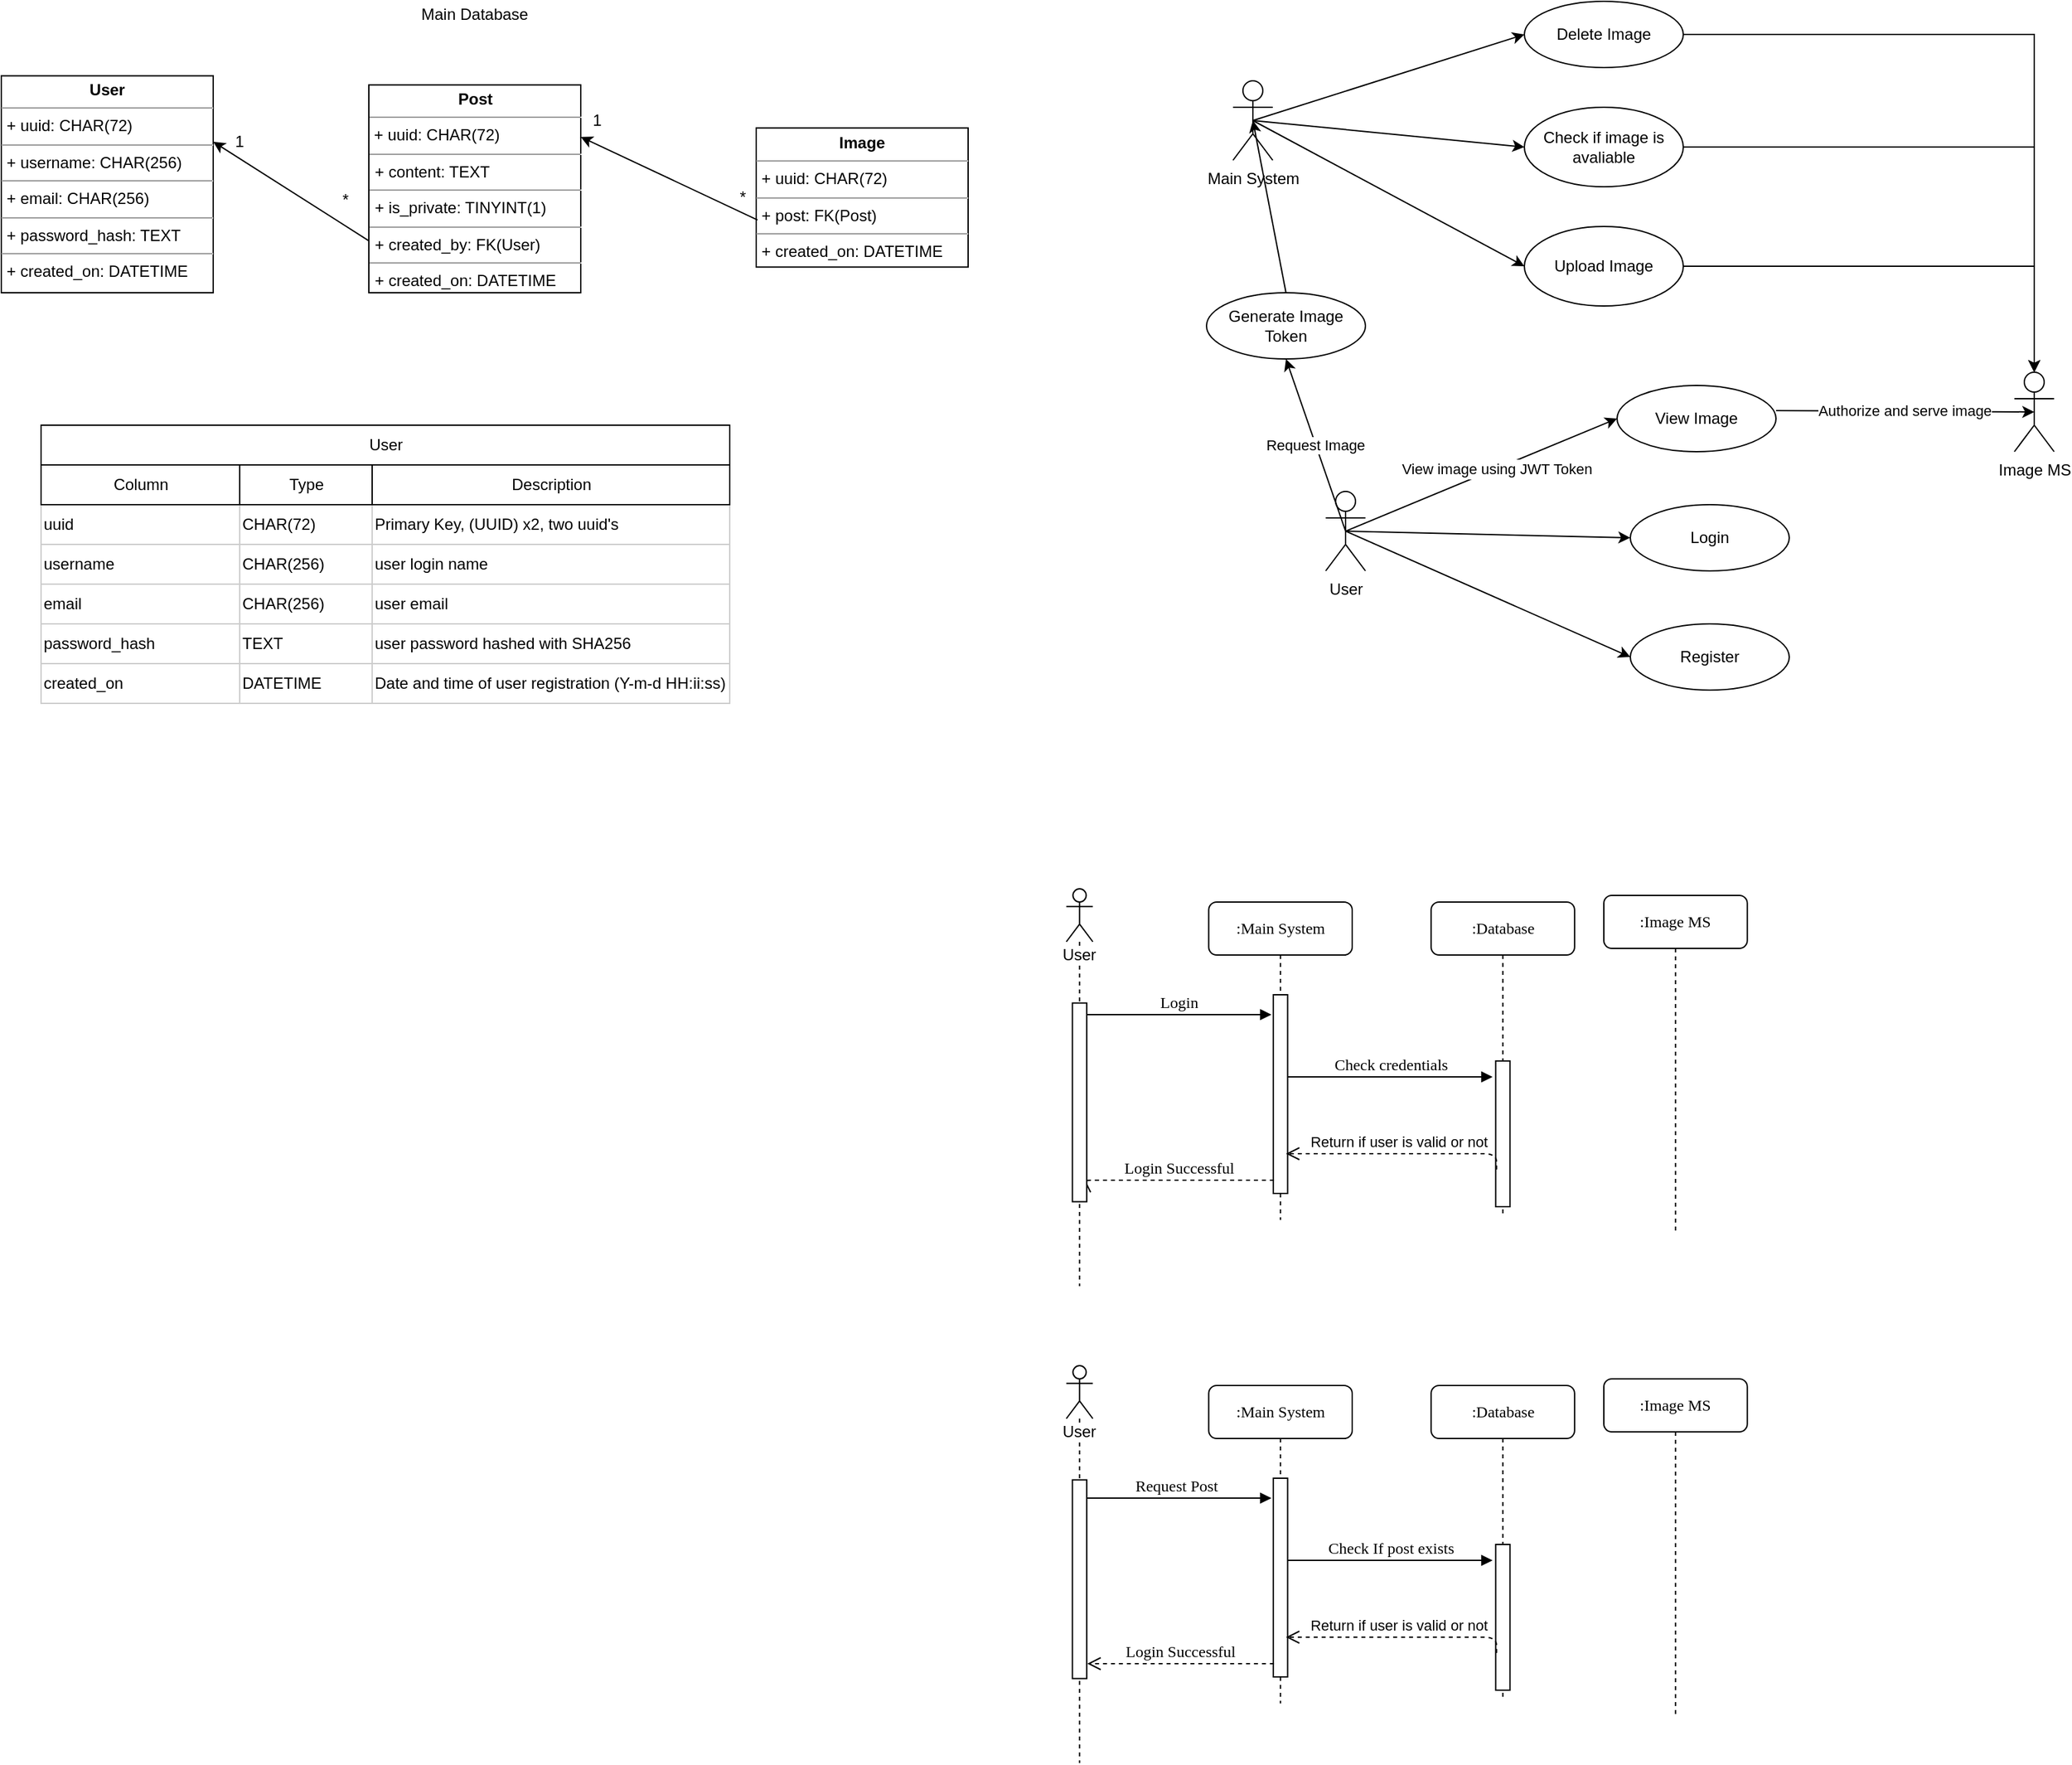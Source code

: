<mxfile version="12.4.7" type="github">
  <diagram id="EZfPujzxDGoqH2DmD0Lw" name="Page-1">
    <mxGraphModel dx="2272" dy="794" grid="1" gridSize="10" guides="1" tooltips="1" connect="1" arrows="1" fold="1" page="1" pageScale="1" pageWidth="850" pageHeight="1100" math="0" shadow="0">
      <root>
        <mxCell id="0"/>
        <mxCell id="1" parent="0"/>
        <mxCell id="Q4DiH3jnf2gUBGXXYlD1-52" style="edgeStyle=orthogonalEdgeStyle;rounded=0;orthogonalLoop=1;jettySize=auto;html=1;exitX=1;exitY=0.5;exitDx=0;exitDy=0;entryX=0.5;entryY=0;entryDx=0;entryDy=0;entryPerimeter=0;" parent="1" source="WzK8IxFGAlG5T49nYvyz-2" target="ggfOf4PPvvJDClUDvOLn-1" edge="1">
          <mxGeometry relative="1" as="geometry"/>
        </mxCell>
        <mxCell id="WzK8IxFGAlG5T49nYvyz-2" value="Upload Image" style="ellipse;whiteSpace=wrap;html=1;" parent="1" vertex="1">
          <mxGeometry x="400" y="240" width="120" height="60" as="geometry"/>
        </mxCell>
        <mxCell id="WzK8IxFGAlG5T49nYvyz-3" value="Main System&lt;br&gt;" style="shape=umlActor;verticalLabelPosition=bottom;labelBackgroundColor=#ffffff;verticalAlign=top;html=1;outlineConnect=0;" parent="1" vertex="1">
          <mxGeometry x="180" y="130" width="30" height="60" as="geometry"/>
        </mxCell>
        <mxCell id="WzK8IxFGAlG5T49nYvyz-6" value="View Image" style="ellipse;whiteSpace=wrap;html=1;" parent="1" vertex="1">
          <mxGeometry x="470" y="360" width="120" height="50" as="geometry"/>
        </mxCell>
        <mxCell id="WzK8IxFGAlG5T49nYvyz-10" value="User&lt;br&gt;" style="shape=umlActor;verticalLabelPosition=bottom;labelBackgroundColor=#ffffff;verticalAlign=top;html=1;outlineConnect=0;" parent="1" vertex="1">
          <mxGeometry x="250" y="440" width="30" height="60" as="geometry"/>
        </mxCell>
        <mxCell id="WzK8IxFGAlG5T49nYvyz-24" value="" style="endArrow=classic;html=1;entryX=0;entryY=0.5;entryDx=0;entryDy=0;exitX=0.5;exitY=0.5;exitDx=0;exitDy=0;exitPerimeter=0;" parent="1" source="WzK8IxFGAlG5T49nYvyz-3" target="WzK8IxFGAlG5T49nYvyz-26" edge="1">
          <mxGeometry width="50" height="50" relative="1" as="geometry">
            <mxPoint x="130" y="180" as="sourcePoint"/>
            <mxPoint x="380" y="260" as="targetPoint"/>
          </mxGeometry>
        </mxCell>
        <mxCell id="Q4DiH3jnf2gUBGXXYlD1-54" style="edgeStyle=orthogonalEdgeStyle;rounded=0;orthogonalLoop=1;jettySize=auto;html=1;exitX=1;exitY=0.5;exitDx=0;exitDy=0;entryX=0.5;entryY=0;entryDx=0;entryDy=0;entryPerimeter=0;" parent="1" source="WzK8IxFGAlG5T49nYvyz-25" target="ggfOf4PPvvJDClUDvOLn-1" edge="1">
          <mxGeometry relative="1" as="geometry"/>
        </mxCell>
        <mxCell id="WzK8IxFGAlG5T49nYvyz-25" value="Delete Image" style="ellipse;whiteSpace=wrap;html=1;" parent="1" vertex="1">
          <mxGeometry x="400" y="70" width="120" height="50" as="geometry"/>
        </mxCell>
        <mxCell id="WzK8IxFGAlG5T49nYvyz-29" value="" style="endArrow=classic;html=1;entryX=0;entryY=0.5;entryDx=0;entryDy=0;exitX=0.5;exitY=0.5;exitDx=0;exitDy=0;exitPerimeter=0;" parent="1" source="WzK8IxFGAlG5T49nYvyz-3" target="WzK8IxFGAlG5T49nYvyz-25" edge="1">
          <mxGeometry width="50" height="50" relative="1" as="geometry">
            <mxPoint x="130" y="180" as="sourcePoint"/>
            <mxPoint x="420" y="90" as="targetPoint"/>
          </mxGeometry>
        </mxCell>
        <mxCell id="ggfOf4PPvvJDClUDvOLn-1" value="Image MS" style="shape=umlActor;verticalLabelPosition=bottom;labelBackgroundColor=#ffffff;verticalAlign=top;html=1;outlineConnect=0;" parent="1" vertex="1">
          <mxGeometry x="770" y="350" width="30" height="60" as="geometry"/>
        </mxCell>
        <mxCell id="ggfOf4PPvvJDClUDvOLn-13" value="Authorize and serve image" style="endArrow=classic;html=1;exitX=1;exitY=0.38;exitDx=0;exitDy=0;exitPerimeter=0;entryX=0.5;entryY=0.5;entryDx=0;entryDy=0;entryPerimeter=0;" parent="1" source="WzK8IxFGAlG5T49nYvyz-6" target="ggfOf4PPvvJDClUDvOLn-1" edge="1">
          <mxGeometry width="50" height="50" relative="1" as="geometry">
            <mxPoint x="630" y="350" as="sourcePoint"/>
            <mxPoint x="670" y="340" as="targetPoint"/>
          </mxGeometry>
        </mxCell>
        <object label="&lt;p style=&quot;margin: 0px ; margin-top: 4px ; text-align: center&quot;&gt;&lt;b&gt;Post&lt;/b&gt;&lt;/p&gt;&lt;hr size=&quot;1&quot;&gt;&amp;nbsp;+&amp;nbsp;&lt;span&gt;uuid: CHAR(72)&lt;/span&gt;&lt;br&gt;&lt;hr size=&quot;1&quot;&gt;&lt;p style=&quot;margin: 0px ; margin-left: 4px&quot;&gt;+ content: TEXT&lt;br&gt;&lt;/p&gt;&lt;hr size=&quot;1&quot;&gt;&lt;p style=&quot;margin: 0px 0px 0px 4px&quot;&gt;+ is_private: TINYINT(1)&lt;/p&gt;&lt;hr size=&quot;1&quot;&gt;&lt;p style=&quot;margin: 0px 0px 0px 4px&quot;&gt;&lt;span&gt;+ created_by: FK(User)&lt;/span&gt;&lt;br&gt;&lt;/p&gt;&lt;hr size=&quot;1&quot;&gt;&lt;p style=&quot;margin: 0px 0px 0px 4px&quot;&gt;+ created_on: DATETIME&lt;/p&gt;" placeholders="1" id="Q4DiH3jnf2gUBGXXYlD1-11">
          <mxCell style="verticalAlign=top;align=left;overflow=fill;fontSize=12;fontFamily=Helvetica;html=1;" parent="1" vertex="1">
            <mxGeometry x="-472.5" y="133.13" width="160" height="156.87" as="geometry"/>
          </mxCell>
        </object>
        <object label="&lt;p style=&quot;margin: 0px ; margin-top: 4px ; text-align: center&quot;&gt;&lt;b&gt;Image&lt;/b&gt;&lt;/p&gt;&lt;hr size=&quot;1&quot;&gt;&lt;p style=&quot;margin: 0px ; margin-left: 4px&quot;&gt;+ uuid: CHAR(72)&lt;/p&gt;&lt;hr size=&quot;1&quot;&gt;&lt;p style=&quot;margin: 0px 0px 0px 4px&quot;&gt;&lt;span&gt;+ post: FK(Post)&lt;/span&gt;&lt;br&gt;&lt;/p&gt;&lt;hr size=&quot;1&quot;&gt;&lt;p style=&quot;margin: 0px 0px 0px 4px&quot;&gt;+ created_on: DATETIME&lt;/p&gt;" placeholders="1" id="Q4DiH3jnf2gUBGXXYlD1-14">
          <mxCell style="verticalAlign=top;align=left;overflow=fill;fontSize=12;fontFamily=Helvetica;html=1;" parent="1" vertex="1">
            <mxGeometry x="-180" y="165.63" width="160" height="105" as="geometry"/>
          </mxCell>
        </object>
        <object label="&lt;p style=&quot;margin: 0px ; margin-top: 4px ; text-align: center&quot;&gt;&lt;b&gt;User&lt;/b&gt;&lt;/p&gt;&lt;hr size=&quot;1&quot;&gt;&lt;p style=&quot;margin: 0px ; margin-left: 4px&quot;&gt;+ uuid: CHAR(72)&amp;nbsp;&lt;br&gt;&lt;/p&gt;&lt;hr size=&quot;1&quot;&gt;&lt;p style=&quot;margin: 0px ; margin-left: 4px&quot;&gt;+ username: CHAR(256)&lt;br&gt;&lt;/p&gt;&lt;hr size=&quot;1&quot;&gt;&lt;p style=&quot;margin: 0px 0px 0px 4px&quot;&gt;&lt;span&gt;+ email: CHAR(256)&lt;/span&gt;&lt;/p&gt;&lt;hr size=&quot;1&quot;&gt;&lt;p style=&quot;margin: 0px 0px 0px 4px&quot;&gt;+ password_hash: TEXT&lt;/p&gt;&lt;hr size=&quot;1&quot;&gt;&lt;p style=&quot;margin: 0px 0px 0px 4px&quot;&gt;+ created_on: DATETIME&lt;/p&gt;&lt;p style=&quot;margin: 0px 0px 0px 4px&quot;&gt;&lt;br&gt;&lt;/p&gt;" placeholders="1" id="Q4DiH3jnf2gUBGXXYlD1-15">
          <mxCell style="verticalAlign=top;align=left;overflow=fill;fontSize=12;fontFamily=Helvetica;html=1;" parent="1" vertex="1">
            <mxGeometry x="-750" y="126.25" width="160" height="163.75" as="geometry"/>
          </mxCell>
        </object>
        <mxCell id="Q4DiH3jnf2gUBGXXYlD1-16" value="" style="endArrow=classic;html=1;entryX=1;entryY=0.25;entryDx=0;entryDy=0;exitX=0.006;exitY=0.661;exitDx=0;exitDy=0;exitPerimeter=0;" parent="1" source="Q4DiH3jnf2gUBGXXYlD1-14" target="Q4DiH3jnf2gUBGXXYlD1-11" edge="1">
          <mxGeometry width="50" height="50" relative="1" as="geometry">
            <mxPoint x="-209" y="220" as="sourcePoint"/>
            <mxPoint x="-300" y="150" as="targetPoint"/>
          </mxGeometry>
        </mxCell>
        <mxCell id="Q4DiH3jnf2gUBGXXYlD1-19" value="" style="endArrow=classic;html=1;entryX=1;entryY=0.304;entryDx=0;entryDy=0;entryPerimeter=0;exitX=0;exitY=0.75;exitDx=0;exitDy=0;" parent="1" source="Q4DiH3jnf2gUBGXXYlD1-11" target="Q4DiH3jnf2gUBGXXYlD1-15" edge="1">
          <mxGeometry width="50" height="50" relative="1" as="geometry">
            <mxPoint x="-550" y="250" as="sourcePoint"/>
            <mxPoint x="-500" y="200" as="targetPoint"/>
          </mxGeometry>
        </mxCell>
        <mxCell id="Q4DiH3jnf2gUBGXXYlD1-20" value="Main Database" style="text;html=1;strokeColor=none;fillColor=none;align=center;verticalAlign=middle;whiteSpace=wrap;rounded=0;" parent="1" vertex="1">
          <mxGeometry x="-450" y="70" width="115" height="20" as="geometry"/>
        </mxCell>
        <mxCell id="Q4DiH3jnf2gUBGXXYlD1-21" value="1" style="text;html=1;strokeColor=none;fillColor=none;align=center;verticalAlign=middle;whiteSpace=wrap;rounded=0;" parent="1" vertex="1">
          <mxGeometry x="-320" y="150" width="40" height="20" as="geometry"/>
        </mxCell>
        <mxCell id="Q4DiH3jnf2gUBGXXYlD1-22" value="*" style="text;html=1;strokeColor=none;fillColor=none;align=center;verticalAlign=middle;whiteSpace=wrap;rounded=0;" parent="1" vertex="1">
          <mxGeometry x="-210" y="208.13" width="40" height="20" as="geometry"/>
        </mxCell>
        <mxCell id="Q4DiH3jnf2gUBGXXYlD1-23" value="1" style="text;html=1;strokeColor=none;fillColor=none;align=center;verticalAlign=middle;whiteSpace=wrap;rounded=0;" parent="1" vertex="1">
          <mxGeometry x="-590" y="166" width="40" height="20" as="geometry"/>
        </mxCell>
        <mxCell id="Q4DiH3jnf2gUBGXXYlD1-24" value="*" style="text;html=1;strokeColor=none;fillColor=none;align=center;verticalAlign=middle;whiteSpace=wrap;rounded=0;" parent="1" vertex="1">
          <mxGeometry x="-510" y="210" width="40" height="20" as="geometry"/>
        </mxCell>
        <mxCell id="Q4DiH3jnf2gUBGXXYlD1-53" style="edgeStyle=orthogonalEdgeStyle;rounded=0;orthogonalLoop=1;jettySize=auto;html=1;exitX=1;exitY=0.5;exitDx=0;exitDy=0;entryX=0.5;entryY=0;entryDx=0;entryDy=0;entryPerimeter=0;" parent="1" source="WzK8IxFGAlG5T49nYvyz-26" target="ggfOf4PPvvJDClUDvOLn-1" edge="1">
          <mxGeometry relative="1" as="geometry">
            <mxPoint x="780" y="270" as="targetPoint"/>
          </mxGeometry>
        </mxCell>
        <mxCell id="WzK8IxFGAlG5T49nYvyz-26" value="Check if image is avaliable" style="ellipse;whiteSpace=wrap;html=1;" parent="1" vertex="1">
          <mxGeometry x="400" y="150" width="120" height="60" as="geometry"/>
        </mxCell>
        <mxCell id="Q4DiH3jnf2gUBGXXYlD1-34" value="" style="endArrow=classic;html=1;exitX=0.5;exitY=0.5;exitDx=0;exitDy=0;exitPerimeter=0;entryX=0;entryY=0.5;entryDx=0;entryDy=0;" parent="1" source="WzK8IxFGAlG5T49nYvyz-3" target="WzK8IxFGAlG5T49nYvyz-2" edge="1">
          <mxGeometry width="50" height="50" relative="1" as="geometry">
            <mxPoint x="300" y="310" as="sourcePoint"/>
            <mxPoint x="350" y="260" as="targetPoint"/>
          </mxGeometry>
        </mxCell>
        <mxCell id="Q4DiH3jnf2gUBGXXYlD1-36" value="Generate Image Token" style="ellipse;whiteSpace=wrap;html=1;" parent="1" vertex="1">
          <mxGeometry x="160" y="290" width="120" height="50" as="geometry"/>
        </mxCell>
        <mxCell id="Q4DiH3jnf2gUBGXXYlD1-41" value="" style="endArrow=classic;html=1;entryX=0.5;entryY=0.5;entryDx=0;entryDy=0;entryPerimeter=0;exitX=0.5;exitY=0;exitDx=0;exitDy=0;" parent="1" source="Q4DiH3jnf2gUBGXXYlD1-36" target="WzK8IxFGAlG5T49nYvyz-3" edge="1">
          <mxGeometry width="50" height="50" relative="1" as="geometry">
            <mxPoint x="240" y="410" as="sourcePoint"/>
            <mxPoint x="290" y="360" as="targetPoint"/>
          </mxGeometry>
        </mxCell>
        <mxCell id="Q4DiH3jnf2gUBGXXYlD1-45" value="Login" style="ellipse;whiteSpace=wrap;html=1;" parent="1" vertex="1">
          <mxGeometry x="480" y="450" width="120" height="50" as="geometry"/>
        </mxCell>
        <mxCell id="Q4DiH3jnf2gUBGXXYlD1-47" value="" style="endArrow=classic;html=1;exitX=0.5;exitY=0.5;exitDx=0;exitDy=0;exitPerimeter=0;entryX=0;entryY=0.5;entryDx=0;entryDy=0;" parent="1" source="WzK8IxFGAlG5T49nYvyz-10" target="Q4DiH3jnf2gUBGXXYlD1-45" edge="1">
          <mxGeometry width="50" height="50" relative="1" as="geometry">
            <mxPoint x="300" y="580" as="sourcePoint"/>
            <mxPoint x="350" y="530" as="targetPoint"/>
          </mxGeometry>
        </mxCell>
        <mxCell id="Q4DiH3jnf2gUBGXXYlD1-50" value="Request Image" style="endArrow=classic;html=1;entryX=0.5;entryY=1;entryDx=0;entryDy=0;exitX=0.5;exitY=0.5;exitDx=0;exitDy=0;exitPerimeter=0;" parent="1" source="WzK8IxFGAlG5T49nYvyz-10" target="Q4DiH3jnf2gUBGXXYlD1-36" edge="1">
          <mxGeometry width="50" height="50" relative="1" as="geometry">
            <mxPoint x="295" y="450" as="sourcePoint"/>
            <mxPoint x="410" y="375" as="targetPoint"/>
          </mxGeometry>
        </mxCell>
        <mxCell id="Q4DiH3jnf2gUBGXXYlD1-57" value="" style="endArrow=classic;html=1;entryX=0;entryY=0.5;entryDx=0;entryDy=0;exitX=0.5;exitY=0.5;exitDx=0;exitDy=0;exitPerimeter=0;" parent="1" source="WzK8IxFGAlG5T49nYvyz-10" target="WzK8IxFGAlG5T49nYvyz-6" edge="1">
          <mxGeometry width="50" height="50" relative="1" as="geometry">
            <mxPoint x="-330" y="580" as="sourcePoint"/>
            <mxPoint x="-280" y="530" as="targetPoint"/>
          </mxGeometry>
        </mxCell>
        <mxCell id="Q4DiH3jnf2gUBGXXYlD1-59" value="&lt;span style=&quot;font-size: 11px&quot;&gt;View image using JWT Token&lt;/span&gt;" style="text;html=1;align=center;verticalAlign=middle;resizable=0;points=[];;labelBackgroundColor=#ffffff;" parent="Q4DiH3jnf2gUBGXXYlD1-57" vertex="1" connectable="0">
          <mxGeometry x="0.11" relative="1" as="geometry">
            <mxPoint as="offset"/>
          </mxGeometry>
        </mxCell>
        <mxCell id="Q4DiH3jnf2gUBGXXYlD1-61" value="Register" style="ellipse;whiteSpace=wrap;html=1;" parent="1" vertex="1">
          <mxGeometry x="480" y="540" width="120" height="50" as="geometry"/>
        </mxCell>
        <mxCell id="Q4DiH3jnf2gUBGXXYlD1-62" value="" style="endArrow=classic;html=1;exitX=0.5;exitY=0.5;exitDx=0;exitDy=0;exitPerimeter=0;entryX=0;entryY=0.5;entryDx=0;entryDy=0;" parent="1" source="WzK8IxFGAlG5T49nYvyz-10" target="Q4DiH3jnf2gUBGXXYlD1-61" edge="1">
          <mxGeometry width="50" height="50" relative="1" as="geometry">
            <mxPoint x="390" y="590" as="sourcePoint"/>
            <mxPoint x="440" y="540" as="targetPoint"/>
          </mxGeometry>
        </mxCell>
        <mxCell id="Q4DiH3jnf2gUBGXXYlD1-369" value="" style="group" parent="1" vertex="1" connectable="0">
          <mxGeometry x="-720" y="390" width="520" height="210" as="geometry"/>
        </mxCell>
        <mxCell id="Q4DiH3jnf2gUBGXXYlD1-253" value="user login name" style="align=left;strokeColor=#CCCCCC;html=1;" parent="Q4DiH3jnf2gUBGXXYlD1-369" vertex="1">
          <mxGeometry x="250" y="90" width="270" height="30" as="geometry"/>
        </mxCell>
        <mxCell id="Q4DiH3jnf2gUBGXXYlD1-254" value="username" style="align=left;strokeColor=#CCCCCC;html=1;" parent="Q4DiH3jnf2gUBGXXYlD1-369" vertex="1">
          <mxGeometry y="90" width="150" height="30" as="geometry"/>
        </mxCell>
        <mxCell id="Q4DiH3jnf2gUBGXXYlD1-256" value="CHAR(256)" style="align=left;strokeColor=#CCCCCC;html=1;" parent="Q4DiH3jnf2gUBGXXYlD1-369" vertex="1">
          <mxGeometry x="150" y="90" width="100" height="30" as="geometry"/>
        </mxCell>
        <mxCell id="Q4DiH3jnf2gUBGXXYlD1-259" value="User" style="strokeWidth=1;fontStyle=0;html=1;" parent="Q4DiH3jnf2gUBGXXYlD1-369" vertex="1">
          <mxGeometry width="520" height="30" as="geometry"/>
        </mxCell>
        <mxCell id="Q4DiH3jnf2gUBGXXYlD1-260" value="user email" style="align=left;strokeColor=#CCCCCC;html=1;" parent="Q4DiH3jnf2gUBGXXYlD1-369" vertex="1">
          <mxGeometry x="250" y="120" width="270" height="30" as="geometry"/>
        </mxCell>
        <mxCell id="Q4DiH3jnf2gUBGXXYlD1-261" value="CHAR(256)" style="align=left;strokeColor=#CCCCCC;html=1;" parent="Q4DiH3jnf2gUBGXXYlD1-369" vertex="1">
          <mxGeometry x="150" y="120" width="100" height="30" as="geometry"/>
        </mxCell>
        <mxCell id="Q4DiH3jnf2gUBGXXYlD1-262" value="email" style="align=left;strokeColor=#CCCCCC;html=1;" parent="Q4DiH3jnf2gUBGXXYlD1-369" vertex="1">
          <mxGeometry y="120" width="150" height="30" as="geometry"/>
        </mxCell>
        <mxCell id="Q4DiH3jnf2gUBGXXYlD1-263" value="user password hashed with SHA256" style="align=left;strokeColor=#CCCCCC;html=1;" parent="Q4DiH3jnf2gUBGXXYlD1-369" vertex="1">
          <mxGeometry x="250" y="150" width="270" height="30" as="geometry"/>
        </mxCell>
        <mxCell id="Q4DiH3jnf2gUBGXXYlD1-264" value="TEXT" style="align=left;strokeColor=#CCCCCC;html=1;" parent="Q4DiH3jnf2gUBGXXYlD1-369" vertex="1">
          <mxGeometry x="150" y="150" width="100" height="30" as="geometry"/>
        </mxCell>
        <mxCell id="Q4DiH3jnf2gUBGXXYlD1-265" value="password_hash" style="align=left;strokeColor=#CCCCCC;html=1;" parent="Q4DiH3jnf2gUBGXXYlD1-369" vertex="1">
          <mxGeometry y="150" width="150" height="30" as="geometry"/>
        </mxCell>
        <mxCell id="Q4DiH3jnf2gUBGXXYlD1-266" value="created_on" style="align=left;strokeColor=#CCCCCC;html=1;" parent="Q4DiH3jnf2gUBGXXYlD1-369" vertex="1">
          <mxGeometry y="180" width="150" height="30" as="geometry"/>
        </mxCell>
        <mxCell id="Q4DiH3jnf2gUBGXXYlD1-267" value="DATETIME" style="align=left;strokeColor=#CCCCCC;html=1;" parent="Q4DiH3jnf2gUBGXXYlD1-369" vertex="1">
          <mxGeometry x="150" y="180" width="100" height="30" as="geometry"/>
        </mxCell>
        <mxCell id="Q4DiH3jnf2gUBGXXYlD1-268" value="Date and time of user registration (Y-m-d HH:ii:ss)" style="align=left;strokeColor=#CCCCCC;html=1;" parent="Q4DiH3jnf2gUBGXXYlD1-369" vertex="1">
          <mxGeometry x="250" y="180" width="270" height="30" as="geometry"/>
        </mxCell>
        <mxCell id="Q4DiH3jnf2gUBGXXYlD1-211" value="Primary Key, (UUID) x2, two uuid&#39;s&amp;nbsp;" style="align=left;strokeColor=#CCCCCC;html=1;" parent="Q4DiH3jnf2gUBGXXYlD1-369" vertex="1">
          <mxGeometry x="250" y="60" width="270" height="30" as="geometry"/>
        </mxCell>
        <mxCell id="Q4DiH3jnf2gUBGXXYlD1-189" value="uuid" style="align=left;strokeColor=#CCCCCC;html=1;" parent="Q4DiH3jnf2gUBGXXYlD1-369" vertex="1">
          <mxGeometry y="60" width="150" height="30" as="geometry"/>
        </mxCell>
        <mxCell id="Q4DiH3jnf2gUBGXXYlD1-195" value="Column" style="strokeWidth=1;fontStyle=0;html=1;" parent="Q4DiH3jnf2gUBGXXYlD1-369" vertex="1">
          <mxGeometry y="30" width="150" height="30" as="geometry"/>
        </mxCell>
        <mxCell id="Q4DiH3jnf2gUBGXXYlD1-198" value="CHAR(72)" style="align=left;strokeColor=#CCCCCC;html=1;" parent="Q4DiH3jnf2gUBGXXYlD1-369" vertex="1">
          <mxGeometry x="150" y="60" width="100" height="30" as="geometry"/>
        </mxCell>
        <mxCell id="Q4DiH3jnf2gUBGXXYlD1-199" value="Type" style="strokeWidth=1;fontStyle=0;html=1;" parent="Q4DiH3jnf2gUBGXXYlD1-369" vertex="1">
          <mxGeometry x="150" y="30" width="100" height="30" as="geometry"/>
        </mxCell>
        <mxCell id="Q4DiH3jnf2gUBGXXYlD1-200" value="Description" style="strokeWidth=1;fontStyle=0;html=1;labelBorderColor=none;" parent="Q4DiH3jnf2gUBGXXYlD1-369" vertex="1">
          <mxGeometry x="250" y="30" width="270" height="30" as="geometry"/>
        </mxCell>
        <mxCell id="Q4DiH3jnf2gUBGXXYlD1-331" value=":Main System" style="shape=umlLifeline;perimeter=lifelinePerimeter;whiteSpace=wrap;html=1;container=1;collapsible=0;recursiveResize=0;outlineConnect=0;rounded=1;shadow=0;comic=0;labelBackgroundColor=none;strokeWidth=1;fontFamily=Verdana;fontSize=12;align=center;" parent="1" vertex="1">
          <mxGeometry x="161.67" y="750" width="108.33" height="240" as="geometry"/>
        </mxCell>
        <mxCell id="Q4DiH3jnf2gUBGXXYlD1-332" value="" style="html=1;points=[];perimeter=orthogonalPerimeter;rounded=0;shadow=0;comic=0;labelBackgroundColor=none;strokeWidth=1;fontFamily=Verdana;fontSize=12;align=center;" parent="Q4DiH3jnf2gUBGXXYlD1-331" vertex="1">
          <mxGeometry x="48.75" y="70" width="10.83" height="150" as="geometry"/>
        </mxCell>
        <mxCell id="Q4DiH3jnf2gUBGXXYlD1-333" value=":Image MS" style="shape=umlLifeline;perimeter=lifelinePerimeter;whiteSpace=wrap;html=1;container=1;collapsible=0;recursiveResize=0;outlineConnect=0;rounded=1;shadow=0;comic=0;labelBackgroundColor=none;strokeWidth=1;fontFamily=Verdana;fontSize=12;align=center;" parent="1" vertex="1">
          <mxGeometry x="460" y="745" width="108.33" height="255" as="geometry"/>
        </mxCell>
        <mxCell id="Q4DiH3jnf2gUBGXXYlD1-335" value=":Database" style="shape=umlLifeline;perimeter=lifelinePerimeter;whiteSpace=wrap;html=1;container=1;collapsible=0;recursiveResize=0;outlineConnect=0;rounded=1;shadow=0;comic=0;labelBackgroundColor=none;strokeWidth=1;fontFamily=Verdana;fontSize=12;align=center;" parent="1" vertex="1">
          <mxGeometry x="329.59" y="750" width="108.33" height="237.5" as="geometry"/>
        </mxCell>
        <mxCell id="Q4DiH3jnf2gUBGXXYlD1-334" value="" style="html=1;points=[];perimeter=orthogonalPerimeter;rounded=0;shadow=0;comic=0;labelBackgroundColor=none;strokeWidth=1;fontFamily=Verdana;fontSize=12;align=center;" parent="Q4DiH3jnf2gUBGXXYlD1-335" vertex="1">
          <mxGeometry x="48.75" y="120" width="10.83" height="110" as="geometry"/>
        </mxCell>
        <mxCell id="Q4DiH3jnf2gUBGXXYlD1-354" value="Login" style="html=1;verticalAlign=bottom;endArrow=block;entryX=-0.131;entryY=0.1;labelBackgroundColor=none;fontFamily=Verdana;fontSize=12;edgeStyle=elbowEdgeStyle;elbow=vertical;entryDx=0;entryDy=0;entryPerimeter=0;" parent="1" target="Q4DiH3jnf2gUBGXXYlD1-332" edge="1">
          <mxGeometry relative="1" as="geometry">
            <mxPoint x="69.58" y="835" as="sourcePoint"/>
          </mxGeometry>
        </mxCell>
        <mxCell id="Q4DiH3jnf2gUBGXXYlD1-355" value="Check credentials" style="html=1;verticalAlign=bottom;endArrow=block;labelBackgroundColor=none;fontFamily=Verdana;fontSize=12;edgeStyle=elbowEdgeStyle;elbow=vertical;entryX=-0.216;entryY=0.109;entryDx=0;entryDy=0;entryPerimeter=0;" parent="1" source="Q4DiH3jnf2gUBGXXYlD1-332" target="Q4DiH3jnf2gUBGXXYlD1-334" edge="1">
          <mxGeometry relative="1" as="geometry">
            <mxPoint x="302.5" y="870" as="sourcePoint"/>
            <Array as="points"/>
            <mxPoint x="360" y="875" as="targetPoint"/>
          </mxGeometry>
        </mxCell>
        <mxCell id="JnNvvJ-ZLNkq2fj1bxXm-1" value="&lt;span style=&quot;font-family: &amp;#34;helvetica&amp;#34; ; font-size: 11px ; background-color: rgb(255 , 255 , 255)&quot;&gt;Return if user is valid or not&lt;/span&gt;" style="html=1;verticalAlign=bottom;endArrow=open;dashed=1;endSize=8;labelBackgroundColor=none;fontFamily=Verdana;fontSize=12;edgeStyle=elbowEdgeStyle;elbow=vertical;exitX=0.061;exitY=0.744;exitDx=0;exitDy=0;exitPerimeter=0;" edge="1" parent="1" source="Q4DiH3jnf2gUBGXXYlD1-334">
          <mxGeometry relative="1" as="geometry">
            <mxPoint x="220" y="940" as="targetPoint"/>
            <Array as="points">
              <mxPoint x="291.25" y="940"/>
              <mxPoint x="323.75" y="940"/>
            </Array>
            <mxPoint x="360" y="940" as="sourcePoint"/>
          </mxGeometry>
        </mxCell>
        <mxCell id="JnNvvJ-ZLNkq2fj1bxXm-2" value="Login Successful" style="html=1;verticalAlign=bottom;endArrow=open;dashed=1;endSize=8;labelBackgroundColor=none;fontFamily=Verdana;fontSize=12;edgeStyle=elbowEdgeStyle;elbow=vertical;entryX=0.692;entryY=0.73;entryDx=0;entryDy=0;entryPerimeter=0;" edge="1" parent="1" target="JnNvvJ-ZLNkq2fj1bxXm-29">
          <mxGeometry relative="1" as="geometry">
            <mxPoint x="70" y="960" as="targetPoint"/>
            <Array as="points">
              <mxPoint x="183.75" y="960"/>
            </Array>
            <mxPoint x="210.833" y="960" as="sourcePoint"/>
          </mxGeometry>
        </mxCell>
        <mxCell id="JnNvvJ-ZLNkq2fj1bxXm-13" value=":Main System" style="shape=umlLifeline;perimeter=lifelinePerimeter;whiteSpace=wrap;html=1;container=1;collapsible=0;recursiveResize=0;outlineConnect=0;rounded=1;shadow=0;comic=0;labelBackgroundColor=none;strokeWidth=1;fontFamily=Verdana;fontSize=12;align=center;" vertex="1" parent="1">
          <mxGeometry x="161.67" y="1115" width="108.33" height="240" as="geometry"/>
        </mxCell>
        <mxCell id="JnNvvJ-ZLNkq2fj1bxXm-14" value="" style="html=1;points=[];perimeter=orthogonalPerimeter;rounded=0;shadow=0;comic=0;labelBackgroundColor=none;strokeWidth=1;fontFamily=Verdana;fontSize=12;align=center;" vertex="1" parent="JnNvvJ-ZLNkq2fj1bxXm-13">
          <mxGeometry x="48.75" y="70" width="10.83" height="150" as="geometry"/>
        </mxCell>
        <mxCell id="JnNvvJ-ZLNkq2fj1bxXm-15" value=":Image MS" style="shape=umlLifeline;perimeter=lifelinePerimeter;whiteSpace=wrap;html=1;container=1;collapsible=0;recursiveResize=0;outlineConnect=0;rounded=1;shadow=0;comic=0;labelBackgroundColor=none;strokeWidth=1;fontFamily=Verdana;fontSize=12;align=center;" vertex="1" parent="1">
          <mxGeometry x="460" y="1110" width="108.33" height="255" as="geometry"/>
        </mxCell>
        <mxCell id="JnNvvJ-ZLNkq2fj1bxXm-16" value=":Database" style="shape=umlLifeline;perimeter=lifelinePerimeter;whiteSpace=wrap;html=1;container=1;collapsible=0;recursiveResize=0;outlineConnect=0;rounded=1;shadow=0;comic=0;labelBackgroundColor=none;strokeWidth=1;fontFamily=Verdana;fontSize=12;align=center;" vertex="1" parent="1">
          <mxGeometry x="329.59" y="1115" width="108.33" height="237.5" as="geometry"/>
        </mxCell>
        <mxCell id="JnNvvJ-ZLNkq2fj1bxXm-17" value="" style="html=1;points=[];perimeter=orthogonalPerimeter;rounded=0;shadow=0;comic=0;labelBackgroundColor=none;strokeWidth=1;fontFamily=Verdana;fontSize=12;align=center;" vertex="1" parent="JnNvvJ-ZLNkq2fj1bxXm-16">
          <mxGeometry x="48.75" y="120" width="10.83" height="110" as="geometry"/>
        </mxCell>
        <mxCell id="JnNvvJ-ZLNkq2fj1bxXm-20" value="Request Post" style="html=1;verticalAlign=bottom;endArrow=block;entryX=-0.131;entryY=0.1;labelBackgroundColor=none;fontFamily=Verdana;fontSize=12;edgeStyle=elbowEdgeStyle;elbow=vertical;entryDx=0;entryDy=0;entryPerimeter=0;" edge="1" parent="1" source="JnNvvJ-ZLNkq2fj1bxXm-28" target="JnNvvJ-ZLNkq2fj1bxXm-14">
          <mxGeometry relative="1" as="geometry">
            <mxPoint x="60" y="1200" as="sourcePoint"/>
          </mxGeometry>
        </mxCell>
        <mxCell id="JnNvvJ-ZLNkq2fj1bxXm-21" value="Check If post exists" style="html=1;verticalAlign=bottom;endArrow=block;labelBackgroundColor=none;fontFamily=Verdana;fontSize=12;edgeStyle=elbowEdgeStyle;elbow=vertical;entryX=-0.216;entryY=0.109;entryDx=0;entryDy=0;entryPerimeter=0;" edge="1" parent="1" source="JnNvvJ-ZLNkq2fj1bxXm-14" target="JnNvvJ-ZLNkq2fj1bxXm-17">
          <mxGeometry relative="1" as="geometry">
            <mxPoint x="302.5" y="1235" as="sourcePoint"/>
            <Array as="points"/>
            <mxPoint x="360" y="1240" as="targetPoint"/>
          </mxGeometry>
        </mxCell>
        <mxCell id="JnNvvJ-ZLNkq2fj1bxXm-22" value="&lt;span style=&quot;font-family: &amp;#34;helvetica&amp;#34; ; font-size: 11px ; background-color: rgb(255 , 255 , 255)&quot;&gt;Return if user is valid or not&lt;/span&gt;" style="html=1;verticalAlign=bottom;endArrow=open;dashed=1;endSize=8;labelBackgroundColor=none;fontFamily=Verdana;fontSize=12;edgeStyle=elbowEdgeStyle;elbow=vertical;exitX=0.061;exitY=0.744;exitDx=0;exitDy=0;exitPerimeter=0;" edge="1" parent="1" source="JnNvvJ-ZLNkq2fj1bxXm-17">
          <mxGeometry relative="1" as="geometry">
            <mxPoint x="220" y="1305" as="targetPoint"/>
            <Array as="points">
              <mxPoint x="291.25" y="1305"/>
              <mxPoint x="323.75" y="1305"/>
            </Array>
            <mxPoint x="360" y="1305" as="sourcePoint"/>
          </mxGeometry>
        </mxCell>
        <mxCell id="JnNvvJ-ZLNkq2fj1bxXm-23" value="Login Successful" style="html=1;verticalAlign=bottom;endArrow=open;dashed=1;endSize=8;labelBackgroundColor=none;fontFamily=Verdana;fontSize=12;edgeStyle=elbowEdgeStyle;elbow=vertical;" edge="1" parent="1">
          <mxGeometry relative="1" as="geometry">
            <mxPoint x="70" y="1325" as="targetPoint"/>
            <Array as="points">
              <mxPoint x="183.75" y="1325"/>
            </Array>
            <mxPoint x="210.833" y="1325" as="sourcePoint"/>
          </mxGeometry>
        </mxCell>
        <mxCell id="JnNvvJ-ZLNkq2fj1bxXm-28" value="User" style="shape=umlLifeline;participant=umlActor;perimeter=lifelinePerimeter;whiteSpace=wrap;html=1;container=1;collapsible=0;recursiveResize=0;verticalAlign=top;spacingTop=36;labelBackgroundColor=#ffffff;outlineConnect=0;" vertex="1" parent="1">
          <mxGeometry x="54.16" y="1100" width="20" height="300" as="geometry"/>
        </mxCell>
        <mxCell id="JnNvvJ-ZLNkq2fj1bxXm-19" value="" style="html=1;points=[];perimeter=orthogonalPerimeter;rounded=0;shadow=0;comic=0;labelBackgroundColor=none;strokeWidth=1;fontFamily=Verdana;fontSize=12;align=center;" vertex="1" parent="JnNvvJ-ZLNkq2fj1bxXm-28">
          <mxGeometry x="4.59" y="86.25" width="10.83" height="150" as="geometry"/>
        </mxCell>
        <mxCell id="JnNvvJ-ZLNkq2fj1bxXm-29" value="User" style="shape=umlLifeline;participant=umlActor;perimeter=lifelinePerimeter;whiteSpace=wrap;html=1;container=1;collapsible=0;recursiveResize=0;verticalAlign=top;spacingTop=36;labelBackgroundColor=#ffffff;outlineConnect=0;" vertex="1" parent="1">
          <mxGeometry x="54.16" y="740" width="20" height="300" as="geometry"/>
        </mxCell>
        <mxCell id="JnNvvJ-ZLNkq2fj1bxXm-30" value="" style="html=1;points=[];perimeter=orthogonalPerimeter;rounded=0;shadow=0;comic=0;labelBackgroundColor=none;strokeWidth=1;fontFamily=Verdana;fontSize=12;align=center;" vertex="1" parent="JnNvvJ-ZLNkq2fj1bxXm-29">
          <mxGeometry x="4.59" y="86.25" width="10.83" height="150" as="geometry"/>
        </mxCell>
      </root>
    </mxGraphModel>
  </diagram>
</mxfile>
